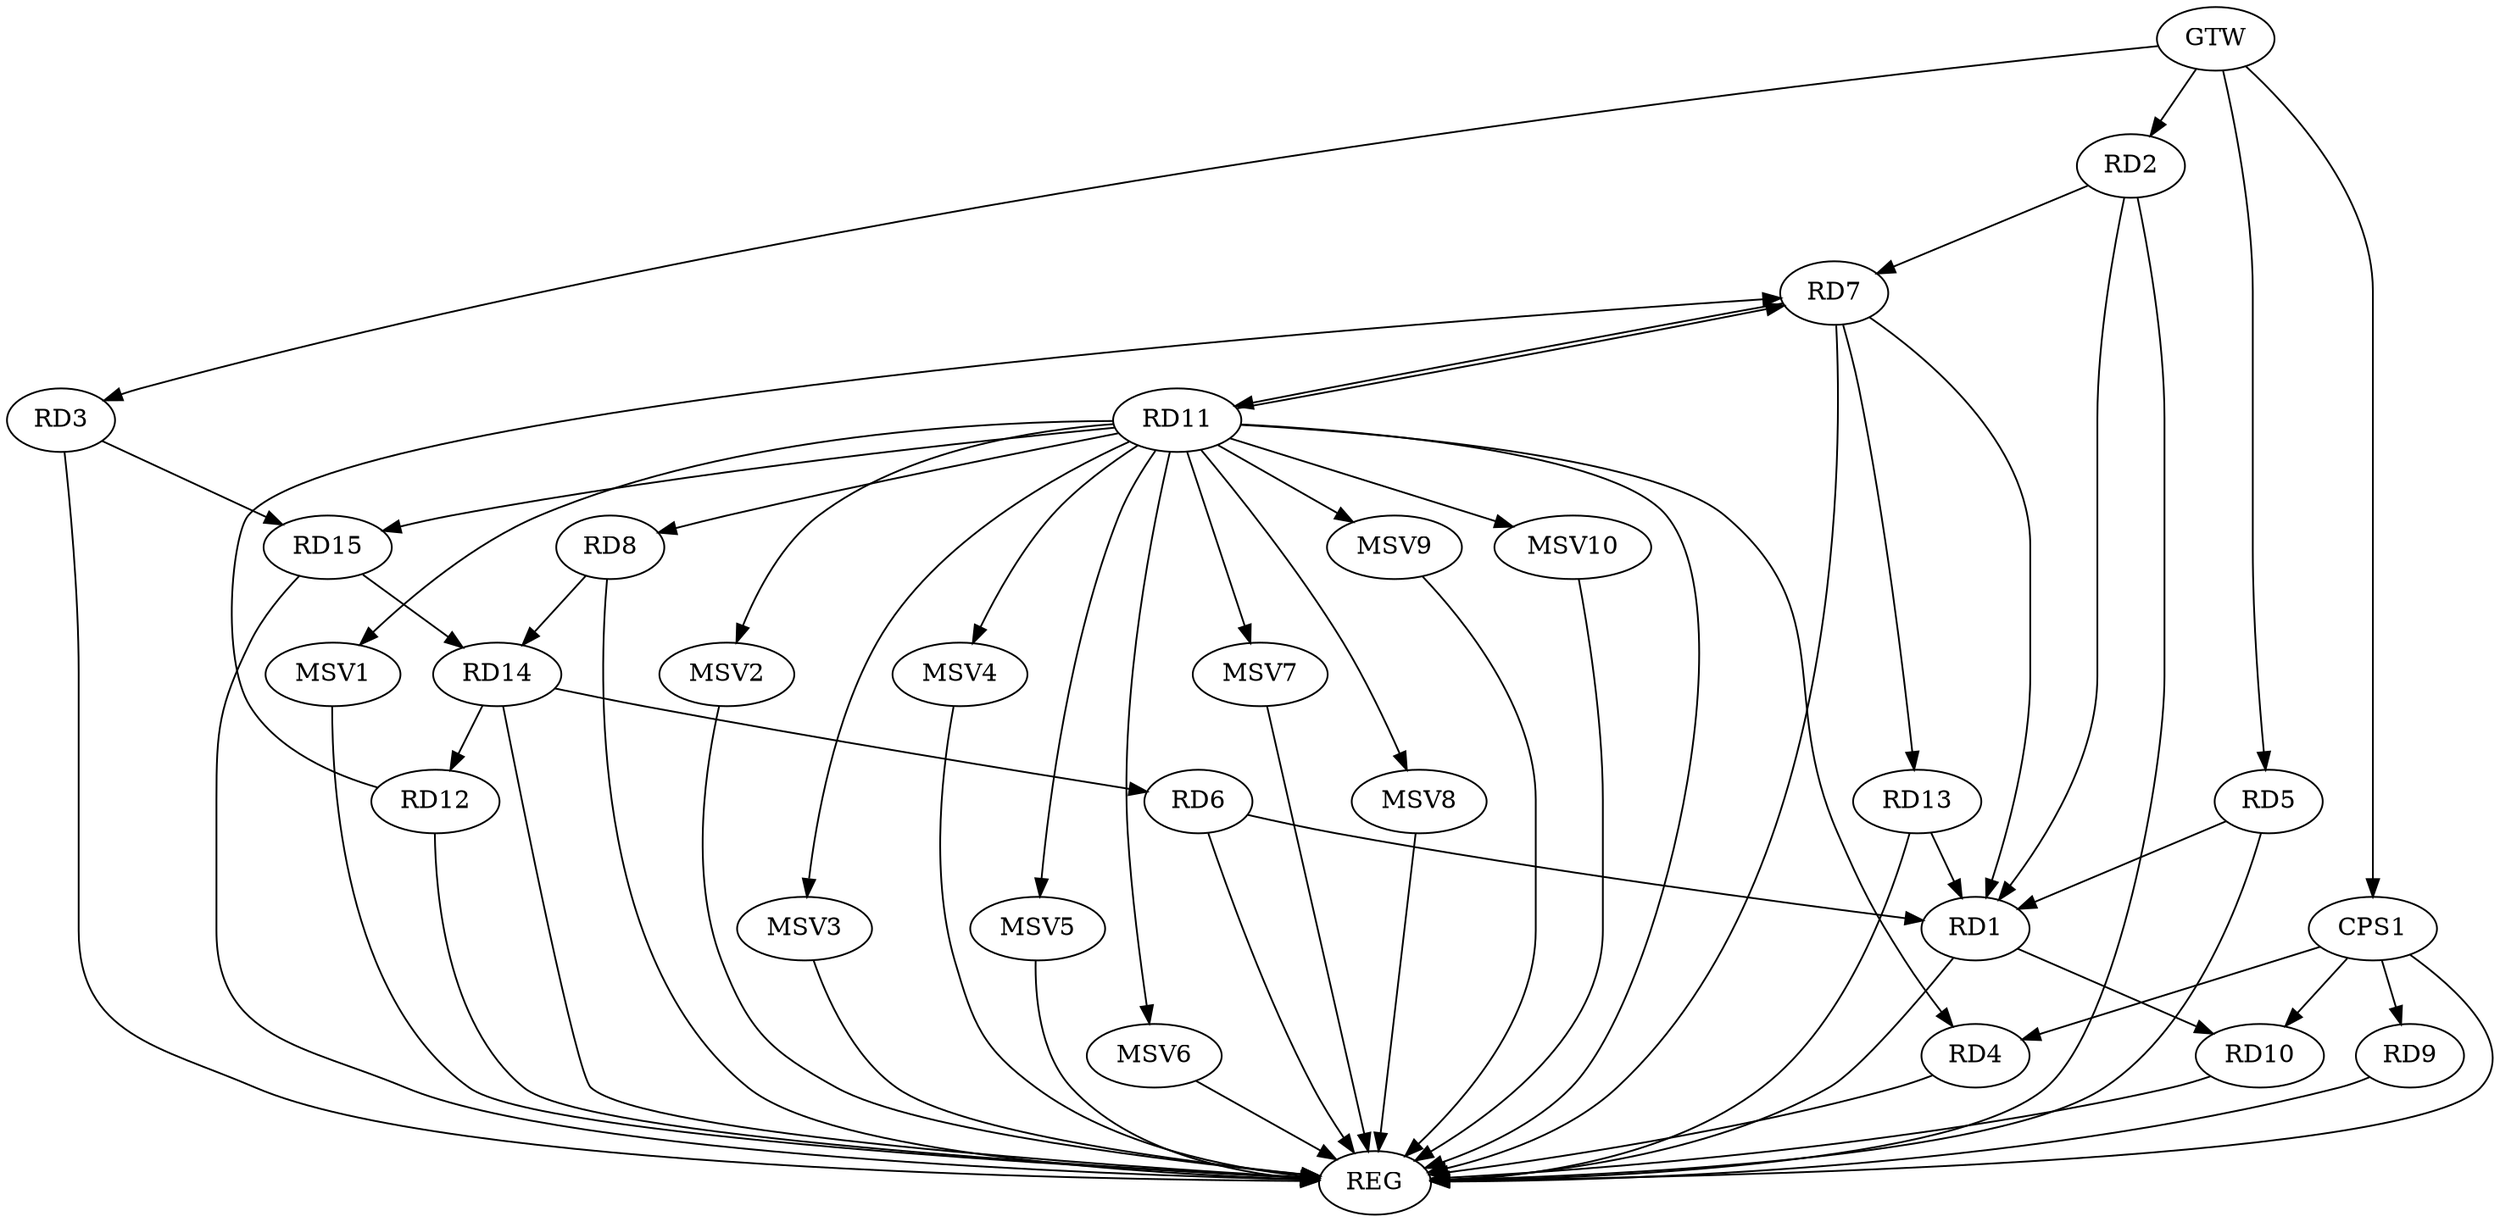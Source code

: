strict digraph G {
  RD1 [ label="RD1" ];
  RD2 [ label="RD2" ];
  RD3 [ label="RD3" ];
  RD4 [ label="RD4" ];
  RD5 [ label="RD5" ];
  RD6 [ label="RD6" ];
  RD7 [ label="RD7" ];
  RD8 [ label="RD8" ];
  RD9 [ label="RD9" ];
  RD10 [ label="RD10" ];
  RD11 [ label="RD11" ];
  RD12 [ label="RD12" ];
  RD13 [ label="RD13" ];
  RD14 [ label="RD14" ];
  RD15 [ label="RD15" ];
  CPS1 [ label="CPS1" ];
  GTW [ label="GTW" ];
  REG [ label="REG" ];
  MSV1 [ label="MSV1" ];
  MSV2 [ label="MSV2" ];
  MSV3 [ label="MSV3" ];
  MSV4 [ label="MSV4" ];
  MSV5 [ label="MSV5" ];
  MSV6 [ label="MSV6" ];
  MSV7 [ label="MSV7" ];
  MSV8 [ label="MSV8" ];
  MSV9 [ label="MSV9" ];
  MSV10 [ label="MSV10" ];
  RD2 -> RD1;
  RD5 -> RD1;
  RD6 -> RD1;
  RD7 -> RD1;
  RD1 -> RD10;
  RD13 -> RD1;
  RD2 -> RD7;
  RD3 -> RD15;
  RD11 -> RD4;
  RD14 -> RD6;
  RD7 -> RD11;
  RD11 -> RD7;
  RD12 -> RD7;
  RD7 -> RD13;
  RD11 -> RD8;
  RD8 -> RD14;
  RD11 -> RD15;
  RD14 -> RD12;
  RD15 -> RD14;
  CPS1 -> RD4;
  CPS1 -> RD9;
  CPS1 -> RD10;
  GTW -> RD2;
  GTW -> RD3;
  GTW -> RD5;
  GTW -> CPS1;
  RD1 -> REG;
  RD2 -> REG;
  RD3 -> REG;
  RD4 -> REG;
  RD5 -> REG;
  RD6 -> REG;
  RD7 -> REG;
  RD8 -> REG;
  RD9 -> REG;
  RD10 -> REG;
  RD11 -> REG;
  RD12 -> REG;
  RD13 -> REG;
  RD14 -> REG;
  RD15 -> REG;
  CPS1 -> REG;
  RD11 -> MSV1;
  MSV1 -> REG;
  RD11 -> MSV2;
  MSV2 -> REG;
  RD11 -> MSV3;
  RD11 -> MSV4;
  MSV3 -> REG;
  MSV4 -> REG;
  RD11 -> MSV5;
  MSV5 -> REG;
  RD11 -> MSV6;
  MSV6 -> REG;
  RD11 -> MSV7;
  MSV7 -> REG;
  RD11 -> MSV8;
  MSV8 -> REG;
  RD11 -> MSV9;
  MSV9 -> REG;
  RD11 -> MSV10;
  MSV10 -> REG;
}
